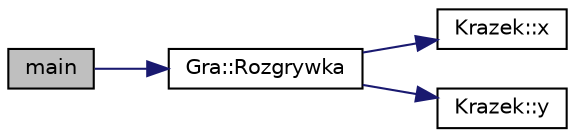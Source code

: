 digraph "main"
{
  edge [fontname="Helvetica",fontsize="10",labelfontname="Helvetica",labelfontsize="10"];
  node [fontname="Helvetica",fontsize="10",shape=record];
  rankdir="LR";
  Node1 [label="main",height=0.2,width=0.4,color="black", fillcolor="grey75", style="filled" fontcolor="black"];
  Node1 -> Node2 [color="midnightblue",fontsize="10",style="solid",fontname="Helvetica"];
  Node2 [label="Gra::Rozgrywka",height=0.2,width=0.4,color="black", fillcolor="white", style="filled",URL="$class_gra.html#a7f2a68af5fb031ec322c1dfebf1cc641",tooltip="Funkcja Rozgrywka."];
  Node2 -> Node3 [color="midnightblue",fontsize="10",style="solid",fontname="Helvetica"];
  Node3 [label="Krazek::x",height=0.2,width=0.4,color="black", fillcolor="white", style="filled",URL="$class_krazek.html#a22e30142c237207d7c36c711d00e54b9"];
  Node2 -> Node4 [color="midnightblue",fontsize="10",style="solid",fontname="Helvetica"];
  Node4 [label="Krazek::y",height=0.2,width=0.4,color="black", fillcolor="white", style="filled",URL="$class_krazek.html#a86e8300a948db8a9d9f94e69858cb4bf"];
}
